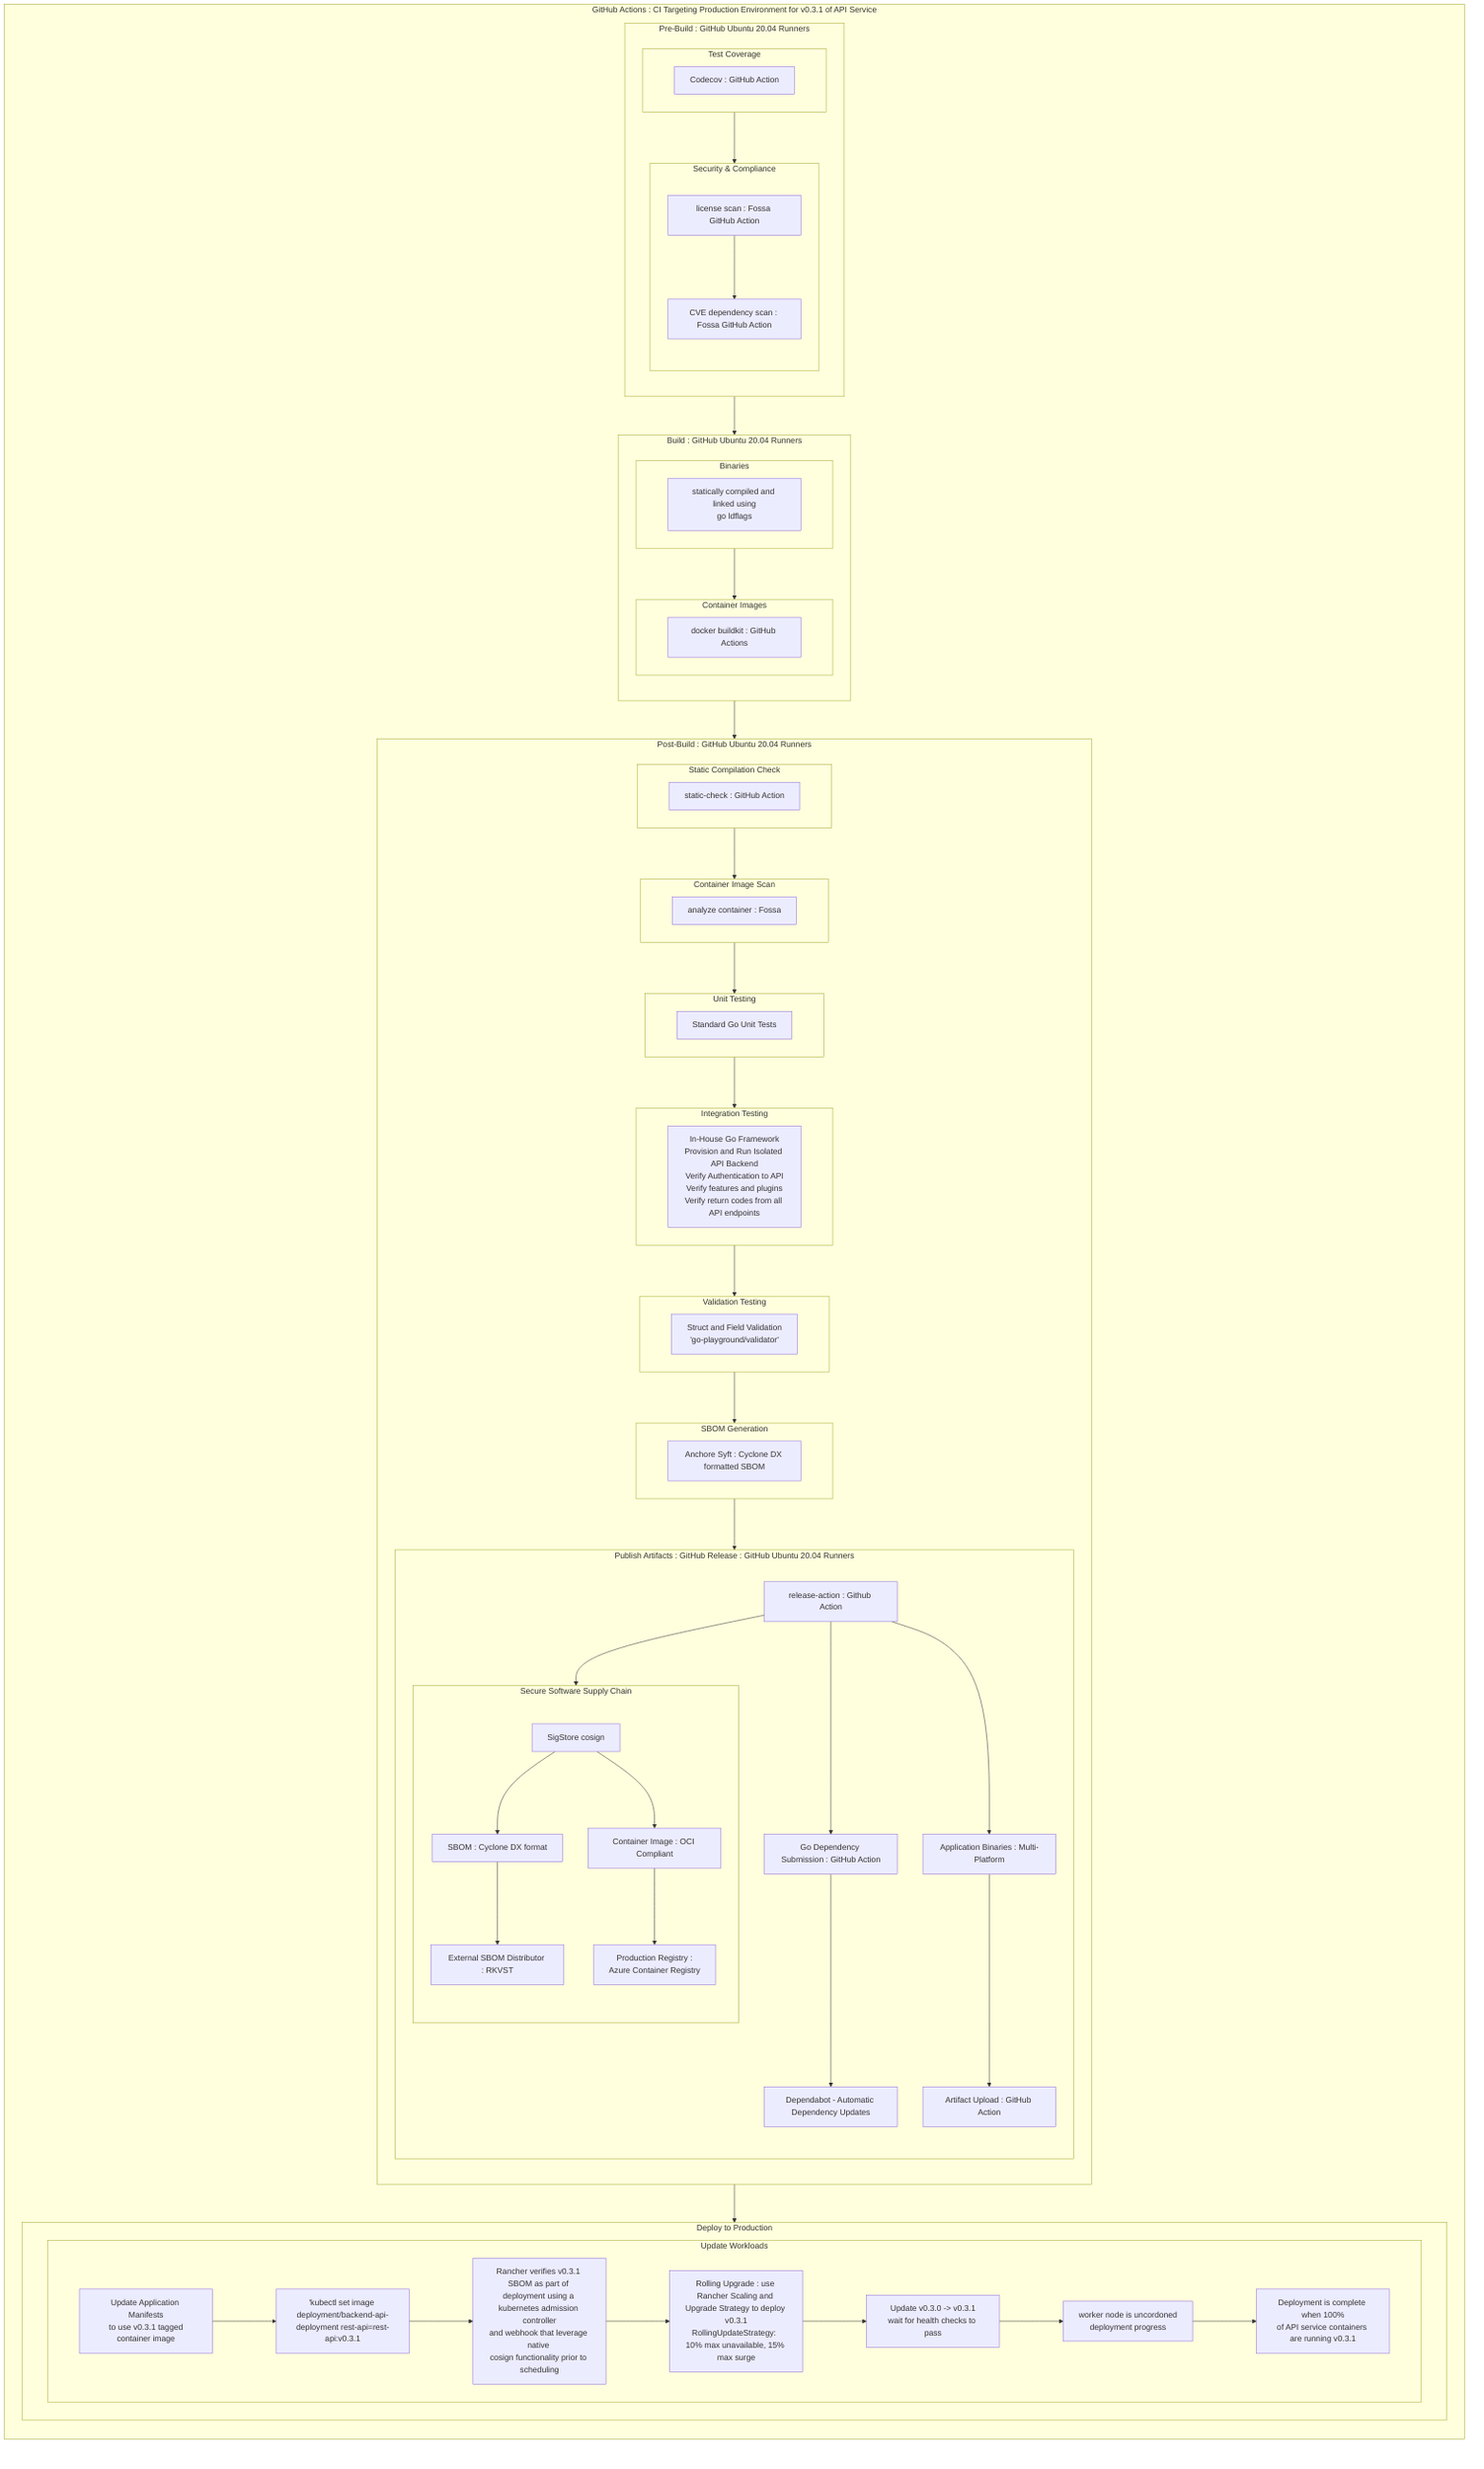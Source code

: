 flowchart LR
    subgraph CI[GitHub Actions : CI Targeting Production Environment for v0.3.1 of API Service]
        subgraph pb[Pre-Build : GitHub Ubuntu 20.04 Runners]
        direction TB
            subgraph tc[Test Coverage]
                tc1[Codecov : GitHub Action]
            end
            subgraph ff[Security & Compliance]
                direction TB
                f1[license scan : Fossa GitHub Action] --> f2[CVE dependency scan : Fossa GitHub Action] 
            end
            tc --> ff
        end
        subgraph b[Build : GitHub Ubuntu 20.04 Runners]
            direction TB
            subgraph b2[Binaries]
                b2a[statically compiled and linked using\ngo ldflags]
            end
            subgraph b3[Container Images]
                b3a[docker buildkit : GitHub Actions]
            end
            b2 --> b3
        end
        subgraph pbb[Post-Build : GitHub Ubuntu 20.04 Runners]
            direction TB
            subgraph sc[Static Compilation Check ]
                sc1[static-check : GitHub Action]
            end
            subgraph sb[SBOM Generation]
                s1[Anchore Syft : Cyclone DX formatted SBOM]
            end
            subgraph ff1[Container Image Scan]
                f3[analyze container : Fossa]
            end
            subgraph pbb1[Unit Testing]
                pbb1a[Standard Go Unit Tests]
            end
            subgraph vt[Validation Testing]
                vt1[Struct and Field Validation\n'go-playground/validator']
            end
            subgraph it[Integration Testing]
                it1[In-House Go Framework\nProvision and Run Isolated API Backend\nVerify Authentication to API\nVerify features and plugins\nVerify return codes from all API endpoints]
            end          
            subgraph rp[Publish Artifacts : GitHub Release : GitHub Ubuntu 20.04 Runners]
            direction TB
                rp1[release-action : Github Action]
                subgraph s[Secure Software Supply Chain]
                direction TB
                    s2[SigStore cosign]
                    s2a[SBOM : Cyclone DX format] --> s2aa[External SBOM Distributor : RKVST]
                    s2b[Container Image : OCI Compliant] --> s2c[Production Registry :\nAzure Container Registry ]
                    end
                    s2d[Go Dependency Submission : GitHub Action] --> s2e[Dependabot - Automatic Dependency Updates]
                    s1a[Application Binaries : Multi-Platform]
                    s1b[Artifact Upload : GitHub Action]
                    s2 --> s2a & s2b
                    rp1 --> s1a & s2d
                    s1a --> s1b
                rp1 --> s
            end
            sc --> ff1 --> pbb1 --> it --> vt --> sb --> rp
        end
        subgraph pd[Deploy to Production]
            subgraph pd1[Update Workloads]
                pd1a[Update Application Manifests\n to use v0.3.1 tagged container image]
                pd1aa['kubectl set image deployment/backend-api-deployment rest-api=rest-api:v0.3.1]
                pd1b[Rancher verifies v0.3.1 SBOM as part of \ndeployment using a kubernetes admission controller\nand webhook that leverage native \ncosign functionality prior to scheduling]
                pd1c[Rolling Upgrade : use Rancher Scaling and Upgrade Strategy to deploy v0.3.1\nRollingUpdateStrategy:  10% max unavailable, 15% max surge]
                pd1d[Update v0.3.0 -> v0.3.1\nwait for health checks to pass]
                pd1e[worker node is uncordoned\n deployment progress]
                pd1f[Deployment is complete when 100%\nof API service containers are running v0.3.1]
                pd1a --> pd1aa --> pd1b --> pd1c --> pd1d --> pd1e --> pd1f
            end
        end
        pb --> b --> pbb --> pd
    end